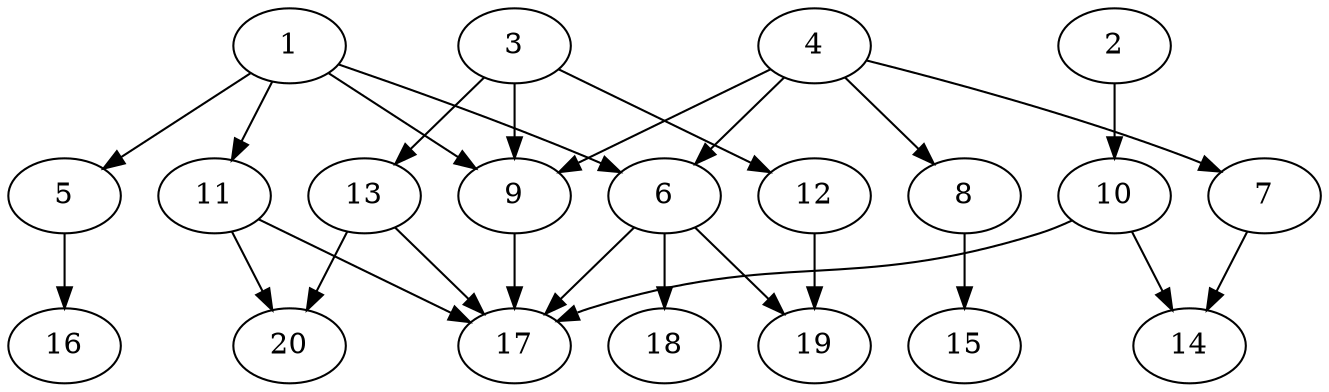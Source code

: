 // DAG automatically generated by daggen at Tue Jul 23 14:25:45 2019
// ./daggen --dot -n 20 --ccr 0.4 --fat 0.7 --regular 0.5 --density 0.6 --mindata 5242880 --maxdata 52428800 
digraph G {
  1 [size="54251520", alpha="0.03", expect_size="21700608"] 
  1 -> 5 [size ="21700608"]
  1 -> 6 [size ="21700608"]
  1 -> 9 [size ="21700608"]
  1 -> 11 [size ="21700608"]
  2 [size="58746880", alpha="0.06", expect_size="23498752"] 
  2 -> 10 [size ="23498752"]
  3 [size="44239360", alpha="0.09", expect_size="17695744"] 
  3 -> 9 [size ="17695744"]
  3 -> 12 [size ="17695744"]
  3 -> 13 [size ="17695744"]
  4 [size="41295360", alpha="0.08", expect_size="16518144"] 
  4 -> 6 [size ="16518144"]
  4 -> 7 [size ="16518144"]
  4 -> 8 [size ="16518144"]
  4 -> 9 [size ="16518144"]
  5 [size="99033600", alpha="0.14", expect_size="39613440"] 
  5 -> 16 [size ="39613440"]
  6 [size="80355840", alpha="0.06", expect_size="32142336"] 
  6 -> 17 [size ="32142336"]
  6 -> 18 [size ="32142336"]
  6 -> 19 [size ="32142336"]
  7 [size="81344000", alpha="0.13", expect_size="32537600"] 
  7 -> 14 [size ="32537600"]
  8 [size="63595520", alpha="0.10", expect_size="25438208"] 
  8 -> 15 [size ="25438208"]
  9 [size="81011200", alpha="0.03", expect_size="32404480"] 
  9 -> 17 [size ="32404480"]
  10 [size="37875200", alpha="0.17", expect_size="15150080"] 
  10 -> 14 [size ="15150080"]
  10 -> 17 [size ="15150080"]
  11 [size="121704960", alpha="0.16", expect_size="48681984"] 
  11 -> 17 [size ="48681984"]
  11 -> 20 [size ="48681984"]
  12 [size="22397440", alpha="0.02", expect_size="8958976"] 
  12 -> 19 [size ="8958976"]
  13 [size="58549760", alpha="0.15", expect_size="23419904"] 
  13 -> 17 [size ="23419904"]
  13 -> 20 [size ="23419904"]
  14 [size="111088640", alpha="0.07", expect_size="44435456"] 
  15 [size="38080000", alpha="0.18", expect_size="15232000"] 
  16 [size="119674880", alpha="0.06", expect_size="47869952"] 
  17 [size="37903360", alpha="0.06", expect_size="15161344"] 
  18 [size="116352000", alpha="0.03", expect_size="46540800"] 
  19 [size="56839680", alpha="0.03", expect_size="22735872"] 
  20 [size="76641280", alpha="0.05", expect_size="30656512"] 
}
